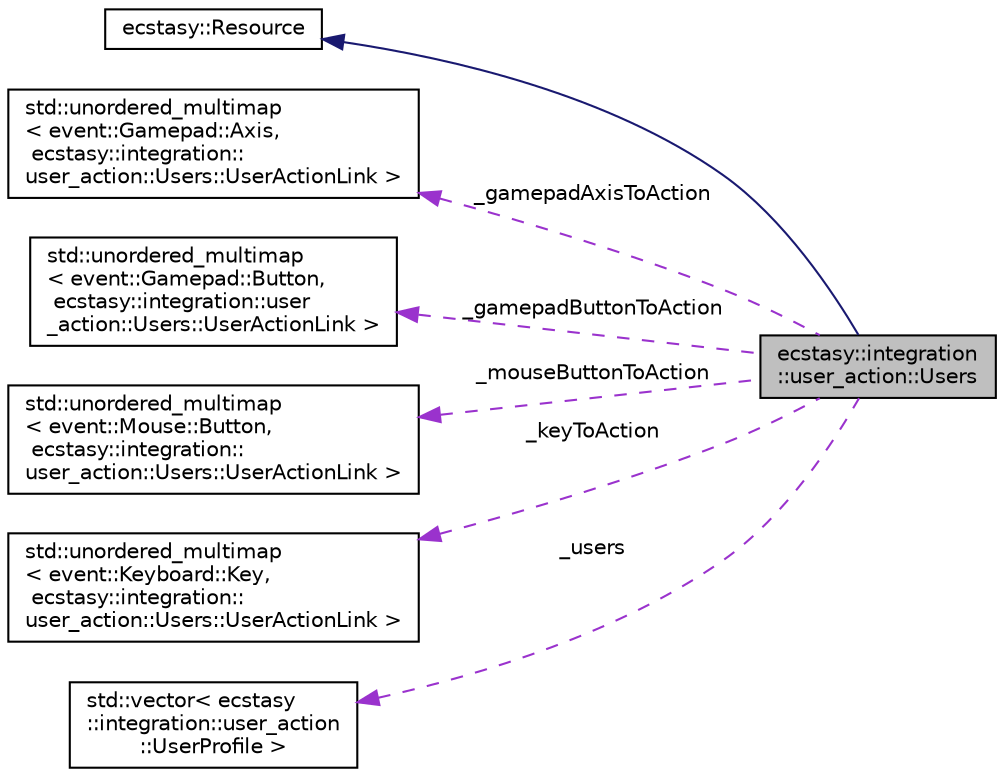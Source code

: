 digraph "ecstasy::integration::user_action::Users"
{
 // LATEX_PDF_SIZE
  edge [fontname="Helvetica",fontsize="10",labelfontname="Helvetica",labelfontsize="10"];
  node [fontname="Helvetica",fontsize="10",shape=record];
  rankdir="LR";
  Node1 [label="ecstasy::integration\l::user_action::Users",height=0.2,width=0.4,color="black", fillcolor="grey75", style="filled", fontcolor="black",tooltip="UserProfile container resource."];
  Node2 -> Node1 [dir="back",color="midnightblue",fontsize="10",style="solid",fontname="Helvetica"];
  Node2 [label="ecstasy::Resource",height=0.2,width=0.4,color="black", fillcolor="white", style="filled",URL="$classecstasy_1_1_resource.html",tooltip="Base class of all registry resources."];
  Node3 -> Node1 [dir="back",color="darkorchid3",fontsize="10",style="dashed",label=" _gamepadAxisToAction" ,fontname="Helvetica"];
  Node3 [label="std::unordered_multimap\l\< event::Gamepad::Axis,\l ecstasy::integration::\luser_action::Users::UserActionLink \>",height=0.2,width=0.4,color="black", fillcolor="white", style="filled",URL="/home/runner/work/ecstasy/ecstasy/doc/external/cppreference-doxygen-web.tag.xml$cpp/container/unordered_multimap.html",tooltip=" "];
  Node4 -> Node1 [dir="back",color="darkorchid3",fontsize="10",style="dashed",label=" _gamepadButtonToAction" ,fontname="Helvetica"];
  Node4 [label="std::unordered_multimap\l\< event::Gamepad::Button,\l ecstasy::integration::user\l_action::Users::UserActionLink \>",height=0.2,width=0.4,color="black", fillcolor="white", style="filled",URL="/home/runner/work/ecstasy/ecstasy/doc/external/cppreference-doxygen-web.tag.xml$cpp/container/unordered_multimap.html",tooltip=" "];
  Node5 -> Node1 [dir="back",color="darkorchid3",fontsize="10",style="dashed",label=" _mouseButtonToAction" ,fontname="Helvetica"];
  Node5 [label="std::unordered_multimap\l\< event::Mouse::Button,\l ecstasy::integration::\luser_action::Users::UserActionLink \>",height=0.2,width=0.4,color="black", fillcolor="white", style="filled",URL="/home/runner/work/ecstasy/ecstasy/doc/external/cppreference-doxygen-web.tag.xml$cpp/container/unordered_multimap.html",tooltip=" "];
  Node6 -> Node1 [dir="back",color="darkorchid3",fontsize="10",style="dashed",label=" _keyToAction" ,fontname="Helvetica"];
  Node6 [label="std::unordered_multimap\l\< event::Keyboard::Key,\l ecstasy::integration::\luser_action::Users::UserActionLink \>",height=0.2,width=0.4,color="black", fillcolor="white", style="filled",URL="/home/runner/work/ecstasy/ecstasy/doc/external/cppreference-doxygen-web.tag.xml$cpp/container/unordered_multimap.html",tooltip=" "];
  Node7 -> Node1 [dir="back",color="darkorchid3",fontsize="10",style="dashed",label=" _users" ,fontname="Helvetica"];
  Node7 [label="std::vector\< ecstasy\l::integration::user_action\l::UserProfile \>",height=0.2,width=0.4,color="black", fillcolor="white", style="filled",URL="/home/runner/work/ecstasy/ecstasy/doc/external/cppreference-doxygen-web.tag.xml$cpp/container/vector.html",tooltip=" "];
}
